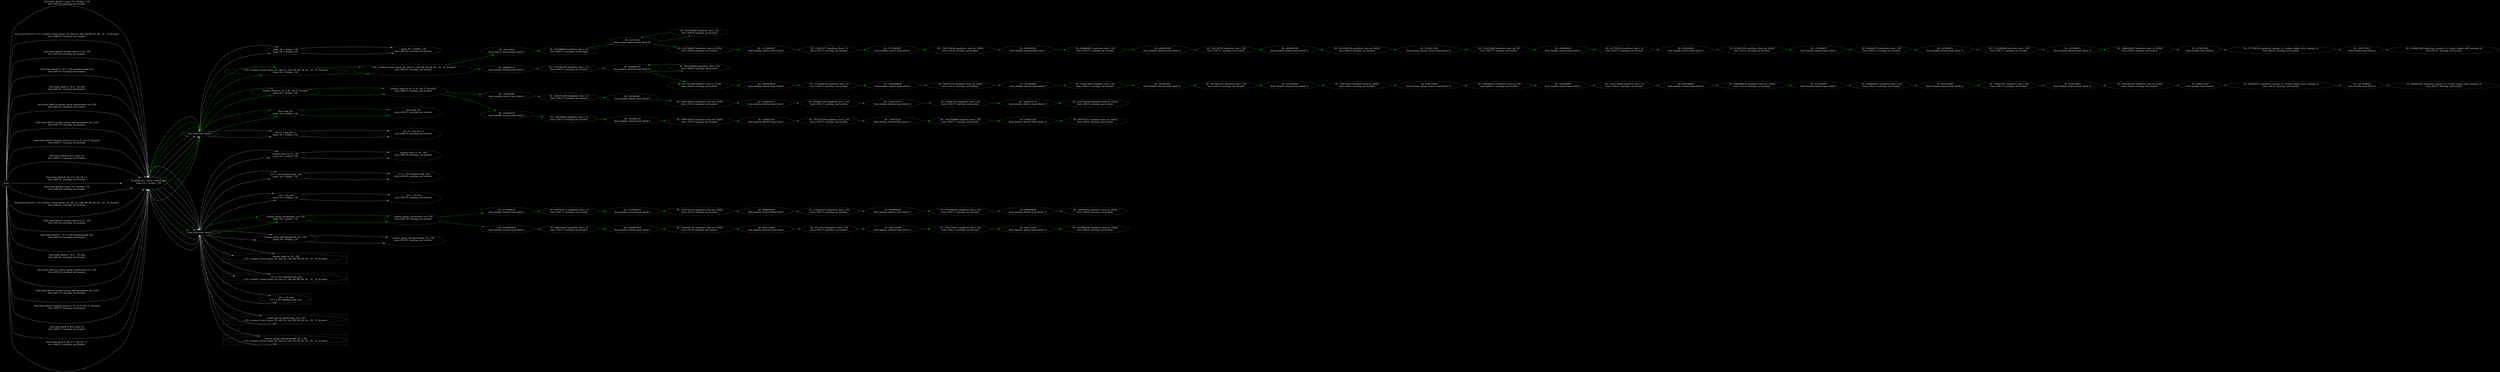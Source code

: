 digraph {   graph [bgcolor=black];node [fillcolor=black color=lightgray     fontsize = 15 fontcolor=white  style="filled,dashed"]; edge [color=lightgray]; constraint=false ;rankdir = LR; rank=same; nodesep=1.0; 


" main
"->


" # .MEM_89 = VDEF <.MEM_88>
name_54 = strdup (_14)

"

[fontsize = 15 fontcolor=white;label=" form basic block 8: name_54 = strdup (_14)
test.c:685:24: warning: use location
" ]

" # .MEM_89 = VDEF <.MEM_88>
name_54 = strdup (_14)

"->

" from main basic block 8"

->" name_54 = strdup (_14)
name_54 = strdup (_14)
"

->" name_54 = strdup (_14)
test.c:685:24: warning: use location
"


" main
"->


" # .MEM_89 = VDEF <.MEM_88>
name_54 = strdup (_14)

"

[fontsize = 15 fontcolor=white;label=" form basic block 8: s_59 = session_create (name_54, cmd_25, cwd, 0B, 0B, idx_26, _16, _15, &cause)
test.c:686:21: warning: use location

" ]

" # .MEM_89 = VDEF <.MEM_88>
name_54 = strdup (_14)

"->

" from main basic block 8"

->" s_59 = session_create (name_54, cmd_25, cwd, 0B, 0B, idx_26, _16, _15, &cause)
name_54 = strdup (_14)
"

->" s_59 = session_create (name_54, cmd_25, cwd, 0B, 0B, idx_26, _16, _15, &cause)
test.c:686:21: warning: use location

"


->" ID : 63121945
from session_destroy basic block 7"->

" ID : 541388638 stmt(free) :free (_11)
test.c:449:17: warning: use location
"

[color="green" ]

" ID : 541388638 stmt(free) :free (_11)
test.c:449:17: warning: use location
"


->" ID : 63121945
from session_destroy basic block 16"->

" ID : 201440848 stmt(free) :free (_26)
test.c:458:9: warning: use location
"

[color="green" ]

" ID : 201440848 stmt(free) :free (_26)
test.c:458:9: warning: use location
"


->" ID : 63121945
from session_destroy basic block 16"->

" ID : 1221584635 stmt(free) :free (s_31(D))
test.c:459:9: warning: use location
"

[color="green" ]

" ID : 1221584635 stmt(free) :free (s_31(D))
test.c:459:9: warning: use location
"


->" ID : 1121893857
from winlink_remove basic block 3"->

" ID : 115827477 stmt(free) :free (_2)
test.c:350:17: warning: use location
"

[color="green" ]

" ID : 115827477 stmt(free) :free (_2)
test.c:350:17: warning: use location
"


->" ID : 1121893857
from winlink_remove basic block 4"->

" ID : 1367574649 stmt(free) :free (wl_10(D))
test.c:351:9: warning: use location
"

[color="green" ]

" ID : 1367574649 stmt(free) :free (wl_10(D))
test.c:351:9: warning: use location
"


->" ID : 645082109
from window_destroy basic block 7"->

" ID : 660864051 stmt(free) :free (_10)
test.c:336:17: warning: use location
"

[color="green" ]

" ID : 660864051 stmt(free) :free (_10)
test.c:336:17: warning: use location
"


->" ID : 645082109
from window_destroy basic block 12"->

" ID : 192134750 stmt(free) :free (_20)
test.c:339:17: warning: use location
"

[color="green" ]

" ID : 192134750 stmt(free) :free (_20)
test.c:339:17: warning: use location
"


->" ID : 645082109
from window_destroy basic block 13"->

" ID : 1419583156 stmt(free) :free (w_24(D))
test.c:340:9: warning: use location
"

[color="green" ]

" ID : 1419583156 stmt(free) :free (w_24(D))
test.c:340:9: warning: use location
"


->" ID : 2102611392
from session_group_remove basic block 15"->

" ID : 122931892 stmt(free) :free (sg_35)
test.c:269:17: warning: use location
"

[color="green" ]

" ID : 122931892 stmt(free) :free (sg_35)
test.c:269:17: warning: use location
"


->" ID : 828624041
from winlink_remove basic block 3"->

" ID : 627782354 stmt(free) :free (_2)
test.c:350:17: warning: use location
"

[color="green" ]

" ID : 627782354 stmt(free) :free (_2)
test.c:350:17: warning: use location
"


->" ID : 828624041
from winlink_remove basic block 4"->

" ID : 670893239 stmt(free) :free (wl_10(D))
test.c:351:9: warning: use location
"

[color="green" ]

" ID : 670893239 stmt(free) :free (wl_10(D))
test.c:351:9: warning: use location
"


->" ID : 167449671
from window_destroy basic block 7"->

" ID : 894360776 stmt(free) :free (_10)
test.c:336:17: warning: use location
"

[color="green" ]

" ID : 894360776 stmt(free) :free (_10)
test.c:336:17: warning: use location
"


->" ID : 167449671
from window_destroy basic block 12"->

" ID : 1713392386 stmt(free) :free (_20)
test.c:339:17: warning: use location
"

[color="green" ]

" ID : 1713392386 stmt(free) :free (_20)
test.c:339:17: warning: use location
"


->" ID : 167449671
from window_destroy basic block 13"->

" ID : 1988184422 stmt(free) :free (w_24(D))
test.c:340:9: warning: use location
"

[color="green" ]

" ID : 1988184422 stmt(free) :free (w_24(D))
test.c:340:9: warning: use location
"


->" ID : 657807682
from xrealloc basic block 6"->

" ID : 577234332 stmt(free) :newptr_8 = realloc (oldptr_6(D), newsize_4)
test.c:99:23: warning: use location
"

[color="green" ]

" ID : 577234332 stmt(free) :newptr_8 = realloc (oldptr_6(D), newsize_4)
test.c:99:23: warning: use location
"


->" ID : 560757027
from xrealloc basic block 6"->

" ID : 1508423001 stmt(free) :newptr_8 = realloc (oldptr_6(D), newsize_4)
test.c:99:23: warning: use location
"

[color="green" ]

" ID : 1508423001 stmt(free) :newptr_8 = realloc (oldptr_6(D), newsize_4)
test.c:99:23: warning: use location
"


" main
"->


" # .MEM_89 = VDEF <.MEM_88>
name_54 = strdup (_14)

"

[fontsize = 15 fontcolor=white;label=" form basic block 9: session_select (s_59, _20)
test.c:693:25: warning: use location

" ]

" # .MEM_89 = VDEF <.MEM_88>
name_54 = strdup (_14)

"->

" from main basic block 9"

->" session_select (s_59, _20)
name_54 = strdup (_14)
"

->" session_select (s_59, _20)
test.c:693:25: warning: use location

"


" main
"->


" # .MEM_89 = VDEF <.MEM_88>
name_54 = strdup (_14)

"

[fontsize = 15 fontcolor=white;label=" form basic block 9: _19 = s_59->windows.rbh_root
test.c:693:43: warning: use location

" ]

" # .MEM_89 = VDEF <.MEM_88>
name_54 = strdup (_14)

"->

" from main basic block 9"

->" _19 = s_59->windows.rbh_root
name_54 = strdup (_14)
"

->" _19 = s_59->windows.rbh_root
test.c:693:43: warning: use location

"


" main
"->


" # .MEM_89 = VDEF <.MEM_88>
name_54 = strdup (_14)

"

[fontsize = 15 fontcolor=white;label=" form basic block 9: _20 = _19->idx
test.c:693:25: warning: use location

" ]

" # .MEM_89 = VDEF <.MEM_88>
name_54 = strdup (_14)

"->

" from main basic block 9"

->" _20 = _19->idx
name_54 = strdup (_14)
"

->" _20 = _19->idx
test.c:693:25: warning: use location

"


" main
"->


" # .MEM_89 = VDEF <.MEM_88>
name_54 = strdup (_14)

"

[fontsize = 15 fontcolor=white;label=" form basic block 9: session_group_synchronize_to (s_59)
test.c:692:25: warning: use location

" ]

" # .MEM_89 = VDEF <.MEM_88>
name_54 = strdup (_14)

"->

" from main basic block 9"

->" session_group_synchronize_to (s_59)
name_54 = strdup (_14)
"

->" session_group_synchronize_to (s_59)
test.c:692:25: warning: use location

"


->" ID : 2135946132
from winlink_remove basic block 3"->

" ID : 1847950175 stmt(free) :free (_2)
test.c:350:17: warning: use location
"

[color="green" ]

" ID : 1847950175 stmt(free) :free (_2)
test.c:350:17: warning: use location
"


->" ID : 2135946132
from winlink_remove basic block 4"->

" ID : 1624791235 stmt(free) :free (wl_10(D))
test.c:351:9: warning: use location
"

[color="green" ]

" ID : 1624791235 stmt(free) :free (wl_10(D))
test.c:351:9: warning: use location
"


->" ID : 890859938
from window_destroy basic block 7"->

" ID : 1236233215 stmt(free) :free (_10)
test.c:336:17: warning: use location
"

[color="green" ]

" ID : 1236233215 stmt(free) :free (_10)
test.c:336:17: warning: use location
"


->" ID : 890859938
from window_destroy basic block 12"->

" ID : 1919689766 stmt(free) :free (_20)
test.c:339:17: warning: use location
"

[color="green" ]

" ID : 1919689766 stmt(free) :free (_20)
test.c:339:17: warning: use location
"


->" ID : 890859938
from window_destroy basic block 13"->

" ID : 544560453 stmt(free) :free (w_24(D))
test.c:340:9: warning: use location
"

[color="green" ]

" ID : 544560453 stmt(free) :free (w_24(D))
test.c:340:9: warning: use location
"


" main
"->


" # .MEM_89 = VDEF <.MEM_88>
name_54 = strdup (_14)

"

[fontsize = 15 fontcolor=white;label=" form basic block 9: session_group_add (groupwith_49, s_59)
test.c:691:25: warning: use location

" ]

" # .MEM_89 = VDEF <.MEM_88>
name_54 = strdup (_14)

"->

" from main basic block 9"

->" session_group_add (groupwith_49, s_59)
name_54 = strdup (_14)
"

->" session_group_add (groupwith_49, s_59)
test.c:691:25: warning: use location

"


" main
"->


" # .MEM_89 = VDEF <.MEM_88>
name_54 = strdup (_14)

"

[fontsize = 15 fontcolor=white;label=" form basic block 8: session_attach (s_59, w_61, idx_57, &cause)
test.c:688:17: warning: use location

" ]

" # .MEM_89 = VDEF <.MEM_88>
name_54 = strdup (_14)

"->

" from main basic block 8"

->" session_attach (s_59, w_61, idx_57, &cause)
name_54 = strdup (_14)
"

->" session_attach (s_59, w_61, idx_57, &cause)
test.c:688:17: warning: use location

"


->" ID : 192283497
from winlink_remove basic block 3"->

" ID : 2058701066 stmt(free) :free (_2)
test.c:350:17: warning: use location
"

[color="green" ]

" ID : 2058701066 stmt(free) :free (_2)
test.c:350:17: warning: use location
"


->" ID : 192283497
from winlink_remove basic block 4"->

" ID : 1865790505 stmt(free) :free (wl_10(D))
test.c:351:9: warning: use location
"

[color="green" ]

" ID : 1865790505 stmt(free) :free (wl_10(D))
test.c:351:9: warning: use location
"


->" ID : 1428516713
from window_destroy basic block 7"->

" ID : 1830907185 stmt(free) :free (_10)
test.c:336:17: warning: use location
"

[color="green" ]

" ID : 1830907185 stmt(free) :free (_10)
test.c:336:17: warning: use location
"


->" ID : 1428516713
from window_destroy basic block 12"->

" ID : 262867310 stmt(free) :free (_20)
test.c:339:17: warning: use location
"

[color="green" ]

" ID : 262867310 stmt(free) :free (_20)
test.c:339:17: warning: use location
"


->" ID : 1428516713
from window_destroy basic block 13"->

" ID : 2023120362 stmt(free) :free (w_24(D))
test.c:340:9: warning: use location
"

[color="green" ]

" ID : 2023120362 stmt(free) :free (w_24(D))
test.c:340:9: warning: use location
"


" main
"->


" # .MEM_89 = VDEF <.MEM_88>
name_54 = strdup (_14)

"

[fontsize = 15 fontcolor=white;label=" form basic block 8: free (cmd_25)
test.c:689:17: warning: use location

" ]

" # .MEM_89 = VDEF <.MEM_88>
name_54 = strdup (_14)

"->

" from main basic block 8"

->" free (cmd_25)
name_54 = strdup (_14)
"

->" free (cmd_25)
test.c:689:17: warning: use location

"

[color="green" ]


" main
"->


" # .MEM_89 = VDEF <.MEM_88>
name_54 = strdup (_14)

"

[fontsize = 15 fontcolor=white;label=" form basic block 8: idx_57 = idx_26 + 1
test.c:686:21: warning: use location

" ]

" # .MEM_89 = VDEF <.MEM_88>
name_54 = strdup (_14)

"->

" from main basic block 8"

->" idx_57 = idx_26 + 1
name_54 = strdup (_14)
"

->" idx_57 = idx_26 + 1
test.c:686:21: warning: use location

"

" from main basic block 9"

->subgraph cluster_1788312847 { color=lightgrey; style ="dashed";"  session_select (s_59, _20)
s_59 = session_create (name_54, cmd_25, cwd, 0B, 0B, idx_26, _16, _15, &cause)
";}

" from main basic block 9"

->subgraph cluster_1457069817 { color=lightgrey; style ="dashed";"  _19 = s_59->windows.rbh_root
s_59 = session_create (name_54, cmd_25, cwd, 0B, 0B, idx_26, _16, _15, &cause)
";}

" from main basic block 9"

->subgraph cluster_1897543447 { color=lightgrey; style ="dashed";"  _20 = _19->idx
_19 = s_59->windows.rbh_root
";}

" from main basic block 9"

->subgraph cluster_251259130 { color=lightgrey; style ="dashed";"  session_group_synchronize_to (s_59)
s_59 = session_create (name_54, cmd_25, cwd, 0B, 0B, idx_26, _16, _15, &cause)
";}

" from main basic block 9"

->subgraph cluster_1560909040 { color=lightgrey; style ="dashed";"  session_group_add (groupwith_49, s_59)
s_59 = session_create (name_54, cmd_25, cwd, 0B, 0B, idx_26, _16, _15, &cause)
";}



 




" main
"->


" # .MEM_89 = VDEF <.MEM_88>
name_54 = strdup (_14)

"

[fontsize = 15 fontcolor=white;label=" form basic block 8: name_54 = strdup (_14)
test.c:685:24: warning: use location
" ]

" # .MEM_89 = VDEF <.MEM_88>
name_54 = strdup (_14)

"->

" from main basic block 8"

->" name_54 = strdup (_14)
name_54 = strdup (_14)
"

->" name_54 = strdup (_14)
test.c:685:24: warning: use location
"


" main
"->


" # .MEM_89 = VDEF <.MEM_88>
name_54 = strdup (_14)

"

[fontsize = 15 fontcolor=white;label=" form basic block 8: s_59 = session_create (name_54, cmd_25, cwd, 0B, 0B, idx_26, _16, _15, &cause)
test.c:686:21: warning: use location

" ]

" # .MEM_89 = VDEF <.MEM_88>
name_54 = strdup (_14)

"->

" from main basic block 8"

->" s_59 = session_create (name_54, cmd_25, cwd, 0B, 0B, idx_26, _16, _15, &cause)
name_54 = strdup (_14)
"

->" s_59 = session_create (name_54, cmd_25, cwd, 0B, 0B, idx_26, _16, _15, &cause)
test.c:686:21: warning: use location

"


->" ID : 406069735
from session_destroy basic block 7"->

" ID : 1543342785 stmt(free) :free (_11)
test.c:449:17: warning: use location
"

[color="green" ]

" ID : 1543342785 stmt(free) :free (_11)
test.c:449:17: warning: use location
"


->" ID : 406069735
from session_destroy basic block 16"->

" ID : 1923289499 stmt(free) :free (_26)
test.c:458:9: warning: use location
"

[color="green" ]

" ID : 1923289499 stmt(free) :free (_26)
test.c:458:9: warning: use location
"


->" ID : 406069735
from session_destroy basic block 16"->

" ID : 917193784 stmt(free) :free (s_31(D))
test.c:459:9: warning: use location
"

[color="green" ]

" ID : 917193784 stmt(free) :free (s_31(D))
test.c:459:9: warning: use location
"


->" ID : 1605920648
from winlink_remove basic block 3"->

" ID : 1175344214 stmt(free) :free (_2)
test.c:350:17: warning: use location
"

[color="green" ]

" ID : 1175344214 stmt(free) :free (_2)
test.c:350:17: warning: use location
"


->" ID : 1605920648
from winlink_remove basic block 4"->

" ID : 106410723 stmt(free) :free (wl_10(D))
test.c:351:9: warning: use location
"

[color="green" ]

" ID : 106410723 stmt(free) :free (wl_10(D))
test.c:351:9: warning: use location
"


->" ID : 507482945
from window_destroy basic block 7"->

" ID : 919215899 stmt(free) :free (_10)
test.c:336:17: warning: use location
"

[color="green" ]

" ID : 919215899 stmt(free) :free (_10)
test.c:336:17: warning: use location
"


->" ID : 507482945
from window_destroy basic block 12"->

" ID : 1877021142 stmt(free) :free (_20)
test.c:339:17: warning: use location
"

[color="green" ]

" ID : 1877021142 stmt(free) :free (_20)
test.c:339:17: warning: use location
"


->" ID : 507482945
from window_destroy basic block 13"->

" ID : 383975810 stmt(free) :free (w_24(D))
test.c:340:9: warning: use location
"

[color="green" ]

" ID : 383975810 stmt(free) :free (w_24(D))
test.c:340:9: warning: use location
"


->" ID : 629133058
from session_group_remove basic block 15"->

" ID : 1983926212 stmt(free) :free (sg_35)
test.c:269:17: warning: use location
"

[color="green" ]

" ID : 1983926212 stmt(free) :free (sg_35)
test.c:269:17: warning: use location
"


->" ID : 458780997
from winlink_remove basic block 3"->

" ID : 1912370206 stmt(free) :free (_2)
test.c:350:17: warning: use location
"

[color="green" ]

" ID : 1912370206 stmt(free) :free (_2)
test.c:350:17: warning: use location
"


->" ID : 458780997
from winlink_remove basic block 4"->

" ID : 1904899474 stmt(free) :free (wl_10(D))
test.c:351:9: warning: use location
"

[color="green" ]

" ID : 1904899474 stmt(free) :free (wl_10(D))
test.c:351:9: warning: use location
"


->" ID : 831614907
from window_destroy basic block 7"->

" ID : 1028604913 stmt(free) :free (_10)
test.c:336:17: warning: use location
"

[color="green" ]

" ID : 1028604913 stmt(free) :free (_10)
test.c:336:17: warning: use location
"


->" ID : 831614907
from window_destroy basic block 12"->

" ID : 783451307 stmt(free) :free (_20)
test.c:339:17: warning: use location
"

[color="green" ]

" ID : 783451307 stmt(free) :free (_20)
test.c:339:17: warning: use location
"


->" ID : 831614907
from window_destroy basic block 13"->

" ID : 1942367340 stmt(free) :free (w_24(D))
test.c:340:9: warning: use location
"

[color="green" ]

" ID : 1942367340 stmt(free) :free (w_24(D))
test.c:340:9: warning: use location
"


->" ID : 939211363
from xrealloc basic block 6"->

" ID : 465993215 stmt(free) :newptr_8 = realloc (oldptr_6(D), newsize_4)
test.c:99:23: warning: use location
"

[color="green" ]

" ID : 465993215 stmt(free) :newptr_8 = realloc (oldptr_6(D), newsize_4)
test.c:99:23: warning: use location
"


->" ID : 1817850822
from xrealloc basic block 6"->

" ID : 898442541 stmt(free) :newptr_8 = realloc (oldptr_6(D), newsize_4)
test.c:99:23: warning: use location
"

[color="green" ]

" ID : 898442541 stmt(free) :newptr_8 = realloc (oldptr_6(D), newsize_4)
test.c:99:23: warning: use location
"


" main
"->


" # .MEM_89 = VDEF <.MEM_88>
name_54 = strdup (_14)

"

[fontsize = 15 fontcolor=white;label=" form basic block 9: session_select (s_59, _20)
test.c:693:25: warning: use location

" ]

" # .MEM_89 = VDEF <.MEM_88>
name_54 = strdup (_14)

"->

" from main basic block 9"

->" session_select (s_59, _20)
name_54 = strdup (_14)
"

->" session_select (s_59, _20)
test.c:693:25: warning: use location

"


" main
"->


" # .MEM_89 = VDEF <.MEM_88>
name_54 = strdup (_14)

"

[fontsize = 15 fontcolor=white;label=" form basic block 9: _19 = s_59->windows.rbh_root
test.c:693:43: warning: use location

" ]

" # .MEM_89 = VDEF <.MEM_88>
name_54 = strdup (_14)

"->

" from main basic block 9"

->" _19 = s_59->windows.rbh_root
name_54 = strdup (_14)
"

->" _19 = s_59->windows.rbh_root
test.c:693:43: warning: use location

"


" main
"->


" # .MEM_89 = VDEF <.MEM_88>
name_54 = strdup (_14)

"

[fontsize = 15 fontcolor=white;label=" form basic block 9: _20 = _19->idx
test.c:693:25: warning: use location

" ]

" # .MEM_89 = VDEF <.MEM_88>
name_54 = strdup (_14)

"->

" from main basic block 9"

->" _20 = _19->idx
name_54 = strdup (_14)
"

->" _20 = _19->idx
test.c:693:25: warning: use location

"


" main
"->


" # .MEM_89 = VDEF <.MEM_88>
name_54 = strdup (_14)

"

[fontsize = 15 fontcolor=white;label=" form basic block 9: session_group_synchronize_to (s_59)
test.c:692:25: warning: use location

" ]

" # .MEM_89 = VDEF <.MEM_88>
name_54 = strdup (_14)

"->

" from main basic block 9"

->" session_group_synchronize_to (s_59)
name_54 = strdup (_14)
"

->" session_group_synchronize_to (s_59)
test.c:692:25: warning: use location

"


->" ID : 1626855818
from winlink_remove basic block 3"->

" ID : 964333463 stmt(free) :free (_2)
test.c:350:17: warning: use location
"

[color="green" ]

" ID : 964333463 stmt(free) :free (_2)
test.c:350:17: warning: use location
"


->" ID : 1626855818
from winlink_remove basic block 4"->

" ID : 1654002705 stmt(free) :free (wl_10(D))
test.c:351:9: warning: use location
"

[color="green" ]

" ID : 1654002705 stmt(free) :free (wl_10(D))
test.c:351:9: warning: use location
"


->" ID : 982712499
from window_destroy basic block 7"->

" ID : 91376514 stmt(free) :free (_10)
test.c:336:17: warning: use location
"

[color="green" ]

" ID : 91376514 stmt(free) :free (_10)
test.c:336:17: warning: use location
"


->" ID : 982712499
from window_destroy basic block 12"->

" ID : 1612159101 stmt(free) :free (_20)
test.c:339:17: warning: use location
"

[color="green" ]

" ID : 1612159101 stmt(free) :free (_20)
test.c:339:17: warning: use location
"


->" ID : 982712499
from window_destroy basic block 13"->

" ID : 1632081562 stmt(free) :free (w_24(D))
test.c:340:9: warning: use location
"

[color="green" ]

" ID : 1632081562 stmt(free) :free (w_24(D))
test.c:340:9: warning: use location
"


" main
"->


" # .MEM_89 = VDEF <.MEM_88>
name_54 = strdup (_14)

"

[fontsize = 15 fontcolor=white;label=" form basic block 9: session_group_add (groupwith_49, s_59)
test.c:691:25: warning: use location

" ]

" # .MEM_89 = VDEF <.MEM_88>
name_54 = strdup (_14)

"->

" from main basic block 9"

->" session_group_add (groupwith_49, s_59)
name_54 = strdup (_14)
"

->" session_group_add (groupwith_49, s_59)
test.c:691:25: warning: use location

"


" main
"->


" # .MEM_89 = VDEF <.MEM_88>
name_54 = strdup (_14)

"

[fontsize = 15 fontcolor=white;label=" form basic block 8: session_attach (s_59, w_61, idx_57, &cause)
test.c:688:17: warning: use location

" ]

" # .MEM_89 = VDEF <.MEM_88>
name_54 = strdup (_14)

"->

" from main basic block 8"

->" session_attach (s_59, w_61, idx_57, &cause)
name_54 = strdup (_14)
"

->" session_attach (s_59, w_61, idx_57, &cause)
test.c:688:17: warning: use location

"


->" ID : 433248710
from winlink_remove basic block 3"->

" ID : 295196602 stmt(free) :free (_2)
test.c:350:17: warning: use location
"

[color="green" ]

" ID : 295196602 stmt(free) :free (_2)
test.c:350:17: warning: use location
"


->" ID : 433248710
from winlink_remove basic block 4"->

" ID : 1960760972 stmt(free) :free (wl_10(D))
test.c:351:9: warning: use location
"

[color="green" ]

" ID : 1960760972 stmt(free) :free (wl_10(D))
test.c:351:9: warning: use location
"


->" ID : 524625224
from window_destroy basic block 7"->

" ID : 1907355704 stmt(free) :free (_10)
test.c:336:17: warning: use location
"

[color="green" ]

" ID : 1907355704 stmt(free) :free (_10)
test.c:336:17: warning: use location
"


->" ID : 524625224
from window_destroy basic block 12"->

" ID : 1445358886 stmt(free) :free (_20)
test.c:339:17: warning: use location
"

[color="green" ]

" ID : 1445358886 stmt(free) :free (_20)
test.c:339:17: warning: use location
"


->" ID : 524625224
from window_destroy basic block 13"->

" ID : 805972527 stmt(free) :free (w_24(D))
test.c:340:9: warning: use location
"

[color="green" ]

" ID : 805972527 stmt(free) :free (w_24(D))
test.c:340:9: warning: use location
"


" main
"->


" # .MEM_89 = VDEF <.MEM_88>
name_54 = strdup (_14)

"

[fontsize = 15 fontcolor=white;label=" form basic block 8: free (cmd_25)
test.c:689:17: warning: use location

" ]

" # .MEM_89 = VDEF <.MEM_88>
name_54 = strdup (_14)

"->

" from main basic block 8"

->" free (cmd_25)
name_54 = strdup (_14)
"

->" free (cmd_25)
test.c:689:17: warning: use location

"

[color="green" ]


" main
"->


" # .MEM_89 = VDEF <.MEM_88>
name_54 = strdup (_14)

"

[fontsize = 15 fontcolor=white;label=" form basic block 8: idx_57 = idx_26 + 1
test.c:686:21: warning: use location

" ]

" # .MEM_89 = VDEF <.MEM_88>
name_54 = strdup (_14)

"->

" from main basic block 8"

->" idx_57 = idx_26 + 1
name_54 = strdup (_14)
"

->" idx_57 = idx_26 + 1
test.c:686:21: warning: use location

"

" from main basic block 9"

->subgraph cluster_974920546 { color=lightgrey; style ="dashed";"  session_select (s_59, _20)
s_59 = session_create (name_54, cmd_25, cwd, 0B, 0B, idx_26, _16, _15, &cause)
";}

" from main basic block 9"

->subgraph cluster_1336351775 { color=lightgrey; style ="dashed";"  _19 = s_59->windows.rbh_root
s_59 = session_create (name_54, cmd_25, cwd, 0B, 0B, idx_26, _16, _15, &cause)
";}

" from main basic block 9"

->subgraph cluster_1753856618 { color=lightgrey; style ="dashed";"  _20 = _19->idx
_19 = s_59->windows.rbh_root
";}

" from main basic block 9"

->subgraph cluster_867163417 { color=lightgrey; style ="dashed";"  session_group_synchronize_to (s_59)
s_59 = session_create (name_54, cmd_25, cwd, 0B, 0B, idx_26, _16, _15, &cause)
";}

" from main basic block 9"

->subgraph cluster_1282275530 { color=lightgrey; style ="dashed";"  session_group_add (groupwith_49, s_59)
s_59 = session_create (name_54, cmd_25, cwd, 0B, 0B, idx_26, _16, _15, &cause)
";}



  }
